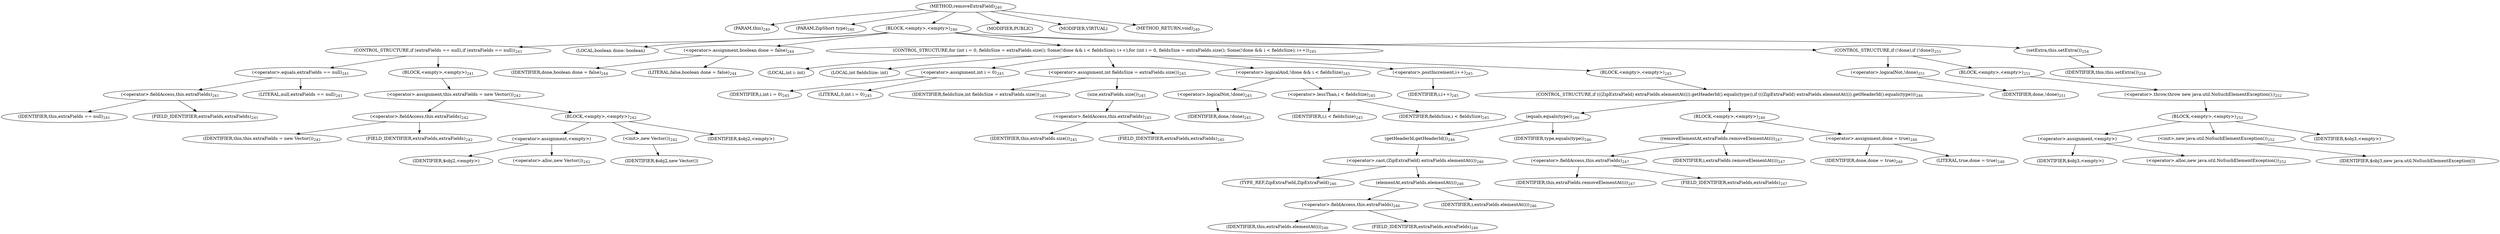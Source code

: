 digraph "removeExtraField" {  
"557" [label = <(METHOD,removeExtraField)<SUB>240</SUB>> ]
"32" [label = <(PARAM,this)<SUB>240</SUB>> ]
"558" [label = <(PARAM,ZipShort type)<SUB>240</SUB>> ]
"559" [label = <(BLOCK,&lt;empty&gt;,&lt;empty&gt;)<SUB>240</SUB>> ]
"560" [label = <(CONTROL_STRUCTURE,if (extraFields == null),if (extraFields == null))<SUB>241</SUB>> ]
"561" [label = <(&lt;operator&gt;.equals,extraFields == null)<SUB>241</SUB>> ]
"562" [label = <(&lt;operator&gt;.fieldAccess,this.extraFields)<SUB>241</SUB>> ]
"563" [label = <(IDENTIFIER,this,extraFields == null)<SUB>241</SUB>> ]
"564" [label = <(FIELD_IDENTIFIER,extraFields,extraFields)<SUB>241</SUB>> ]
"565" [label = <(LITERAL,null,extraFields == null)<SUB>241</SUB>> ]
"566" [label = <(BLOCK,&lt;empty&gt;,&lt;empty&gt;)<SUB>241</SUB>> ]
"567" [label = <(&lt;operator&gt;.assignment,this.extraFields = new Vector())<SUB>242</SUB>> ]
"568" [label = <(&lt;operator&gt;.fieldAccess,this.extraFields)<SUB>242</SUB>> ]
"569" [label = <(IDENTIFIER,this,this.extraFields = new Vector())<SUB>242</SUB>> ]
"570" [label = <(FIELD_IDENTIFIER,extraFields,extraFields)<SUB>242</SUB>> ]
"571" [label = <(BLOCK,&lt;empty&gt;,&lt;empty&gt;)<SUB>242</SUB>> ]
"572" [label = <(&lt;operator&gt;.assignment,&lt;empty&gt;)> ]
"573" [label = <(IDENTIFIER,$obj2,&lt;empty&gt;)> ]
"574" [label = <(&lt;operator&gt;.alloc,new Vector())<SUB>242</SUB>> ]
"575" [label = <(&lt;init&gt;,new Vector())<SUB>242</SUB>> ]
"576" [label = <(IDENTIFIER,$obj2,new Vector())> ]
"577" [label = <(IDENTIFIER,$obj2,&lt;empty&gt;)> ]
"578" [label = <(LOCAL,boolean done: boolean)> ]
"579" [label = <(&lt;operator&gt;.assignment,boolean done = false)<SUB>244</SUB>> ]
"580" [label = <(IDENTIFIER,done,boolean done = false)<SUB>244</SUB>> ]
"581" [label = <(LITERAL,false,boolean done = false)<SUB>244</SUB>> ]
"582" [label = <(CONTROL_STRUCTURE,for (int i = 0, fieldsSize = extraFields.size(); Some(!done &amp;&amp; i &lt; fieldsSize); i++),for (int i = 0, fieldsSize = extraFields.size(); Some(!done &amp;&amp; i &lt; fieldsSize); i++))<SUB>245</SUB>> ]
"583" [label = <(LOCAL,int i: int)> ]
"584" [label = <(LOCAL,int fieldsSize: int)> ]
"585" [label = <(&lt;operator&gt;.assignment,int i = 0)<SUB>245</SUB>> ]
"586" [label = <(IDENTIFIER,i,int i = 0)<SUB>245</SUB>> ]
"587" [label = <(LITERAL,0,int i = 0)<SUB>245</SUB>> ]
"588" [label = <(&lt;operator&gt;.assignment,int fieldsSize = extraFields.size())<SUB>245</SUB>> ]
"589" [label = <(IDENTIFIER,fieldsSize,int fieldsSize = extraFields.size())<SUB>245</SUB>> ]
"590" [label = <(size,extraFields.size())<SUB>245</SUB>> ]
"591" [label = <(&lt;operator&gt;.fieldAccess,this.extraFields)<SUB>245</SUB>> ]
"592" [label = <(IDENTIFIER,this,extraFields.size())<SUB>245</SUB>> ]
"593" [label = <(FIELD_IDENTIFIER,extraFields,extraFields)<SUB>245</SUB>> ]
"594" [label = <(&lt;operator&gt;.logicalAnd,!done &amp;&amp; i &lt; fieldsSize)<SUB>245</SUB>> ]
"595" [label = <(&lt;operator&gt;.logicalNot,!done)<SUB>245</SUB>> ]
"596" [label = <(IDENTIFIER,done,!done)<SUB>245</SUB>> ]
"597" [label = <(&lt;operator&gt;.lessThan,i &lt; fieldsSize)<SUB>245</SUB>> ]
"598" [label = <(IDENTIFIER,i,i &lt; fieldsSize)<SUB>245</SUB>> ]
"599" [label = <(IDENTIFIER,fieldsSize,i &lt; fieldsSize)<SUB>245</SUB>> ]
"600" [label = <(&lt;operator&gt;.postIncrement,i++)<SUB>245</SUB>> ]
"601" [label = <(IDENTIFIER,i,i++)<SUB>245</SUB>> ]
"602" [label = <(BLOCK,&lt;empty&gt;,&lt;empty&gt;)<SUB>245</SUB>> ]
"603" [label = <(CONTROL_STRUCTURE,if (((ZipExtraField) extraFields.elementAt(i)).getHeaderId().equals(type)),if (((ZipExtraField) extraFields.elementAt(i)).getHeaderId().equals(type)))<SUB>246</SUB>> ]
"604" [label = <(equals,equals(type))<SUB>246</SUB>> ]
"605" [label = <(getHeaderId,getHeaderId())<SUB>246</SUB>> ]
"606" [label = <(&lt;operator&gt;.cast,(ZipExtraField) extraFields.elementAt(i))<SUB>246</SUB>> ]
"607" [label = <(TYPE_REF,ZipExtraField,ZipExtraField)<SUB>246</SUB>> ]
"608" [label = <(elementAt,extraFields.elementAt(i))<SUB>246</SUB>> ]
"609" [label = <(&lt;operator&gt;.fieldAccess,this.extraFields)<SUB>246</SUB>> ]
"610" [label = <(IDENTIFIER,this,extraFields.elementAt(i))<SUB>246</SUB>> ]
"611" [label = <(FIELD_IDENTIFIER,extraFields,extraFields)<SUB>246</SUB>> ]
"612" [label = <(IDENTIFIER,i,extraFields.elementAt(i))<SUB>246</SUB>> ]
"613" [label = <(IDENTIFIER,type,equals(type))<SUB>246</SUB>> ]
"614" [label = <(BLOCK,&lt;empty&gt;,&lt;empty&gt;)<SUB>246</SUB>> ]
"615" [label = <(removeElementAt,extraFields.removeElementAt(i))<SUB>247</SUB>> ]
"616" [label = <(&lt;operator&gt;.fieldAccess,this.extraFields)<SUB>247</SUB>> ]
"617" [label = <(IDENTIFIER,this,extraFields.removeElementAt(i))<SUB>247</SUB>> ]
"618" [label = <(FIELD_IDENTIFIER,extraFields,extraFields)<SUB>247</SUB>> ]
"619" [label = <(IDENTIFIER,i,extraFields.removeElementAt(i))<SUB>247</SUB>> ]
"620" [label = <(&lt;operator&gt;.assignment,done = true)<SUB>248</SUB>> ]
"621" [label = <(IDENTIFIER,done,done = true)<SUB>248</SUB>> ]
"622" [label = <(LITERAL,true,done = true)<SUB>248</SUB>> ]
"623" [label = <(CONTROL_STRUCTURE,if (!done),if (!done))<SUB>251</SUB>> ]
"624" [label = <(&lt;operator&gt;.logicalNot,!done)<SUB>251</SUB>> ]
"625" [label = <(IDENTIFIER,done,!done)<SUB>251</SUB>> ]
"626" [label = <(BLOCK,&lt;empty&gt;,&lt;empty&gt;)<SUB>251</SUB>> ]
"627" [label = <(&lt;operator&gt;.throw,throw new java.util.NoSuchElementException();)<SUB>252</SUB>> ]
"628" [label = <(BLOCK,&lt;empty&gt;,&lt;empty&gt;)<SUB>252</SUB>> ]
"629" [label = <(&lt;operator&gt;.assignment,&lt;empty&gt;)> ]
"630" [label = <(IDENTIFIER,$obj3,&lt;empty&gt;)> ]
"631" [label = <(&lt;operator&gt;.alloc,new java.util.NoSuchElementException())<SUB>252</SUB>> ]
"632" [label = <(&lt;init&gt;,new java.util.NoSuchElementException())<SUB>252</SUB>> ]
"633" [label = <(IDENTIFIER,$obj3,new java.util.NoSuchElementException())> ]
"634" [label = <(IDENTIFIER,$obj3,&lt;empty&gt;)> ]
"635" [label = <(setExtra,this.setExtra())<SUB>254</SUB>> ]
"31" [label = <(IDENTIFIER,this,this.setExtra())<SUB>254</SUB>> ]
"636" [label = <(MODIFIER,PUBLIC)> ]
"637" [label = <(MODIFIER,VIRTUAL)> ]
"638" [label = <(METHOD_RETURN,void)<SUB>240</SUB>> ]
  "557" -> "32" 
  "557" -> "558" 
  "557" -> "559" 
  "557" -> "636" 
  "557" -> "637" 
  "557" -> "638" 
  "559" -> "560" 
  "559" -> "578" 
  "559" -> "579" 
  "559" -> "582" 
  "559" -> "623" 
  "559" -> "635" 
  "560" -> "561" 
  "560" -> "566" 
  "561" -> "562" 
  "561" -> "565" 
  "562" -> "563" 
  "562" -> "564" 
  "566" -> "567" 
  "567" -> "568" 
  "567" -> "571" 
  "568" -> "569" 
  "568" -> "570" 
  "571" -> "572" 
  "571" -> "575" 
  "571" -> "577" 
  "572" -> "573" 
  "572" -> "574" 
  "575" -> "576" 
  "579" -> "580" 
  "579" -> "581" 
  "582" -> "583" 
  "582" -> "584" 
  "582" -> "585" 
  "582" -> "588" 
  "582" -> "594" 
  "582" -> "600" 
  "582" -> "602" 
  "585" -> "586" 
  "585" -> "587" 
  "588" -> "589" 
  "588" -> "590" 
  "590" -> "591" 
  "591" -> "592" 
  "591" -> "593" 
  "594" -> "595" 
  "594" -> "597" 
  "595" -> "596" 
  "597" -> "598" 
  "597" -> "599" 
  "600" -> "601" 
  "602" -> "603" 
  "603" -> "604" 
  "603" -> "614" 
  "604" -> "605" 
  "604" -> "613" 
  "605" -> "606" 
  "606" -> "607" 
  "606" -> "608" 
  "608" -> "609" 
  "608" -> "612" 
  "609" -> "610" 
  "609" -> "611" 
  "614" -> "615" 
  "614" -> "620" 
  "615" -> "616" 
  "615" -> "619" 
  "616" -> "617" 
  "616" -> "618" 
  "620" -> "621" 
  "620" -> "622" 
  "623" -> "624" 
  "623" -> "626" 
  "624" -> "625" 
  "626" -> "627" 
  "627" -> "628" 
  "628" -> "629" 
  "628" -> "632" 
  "628" -> "634" 
  "629" -> "630" 
  "629" -> "631" 
  "632" -> "633" 
  "635" -> "31" 
}
